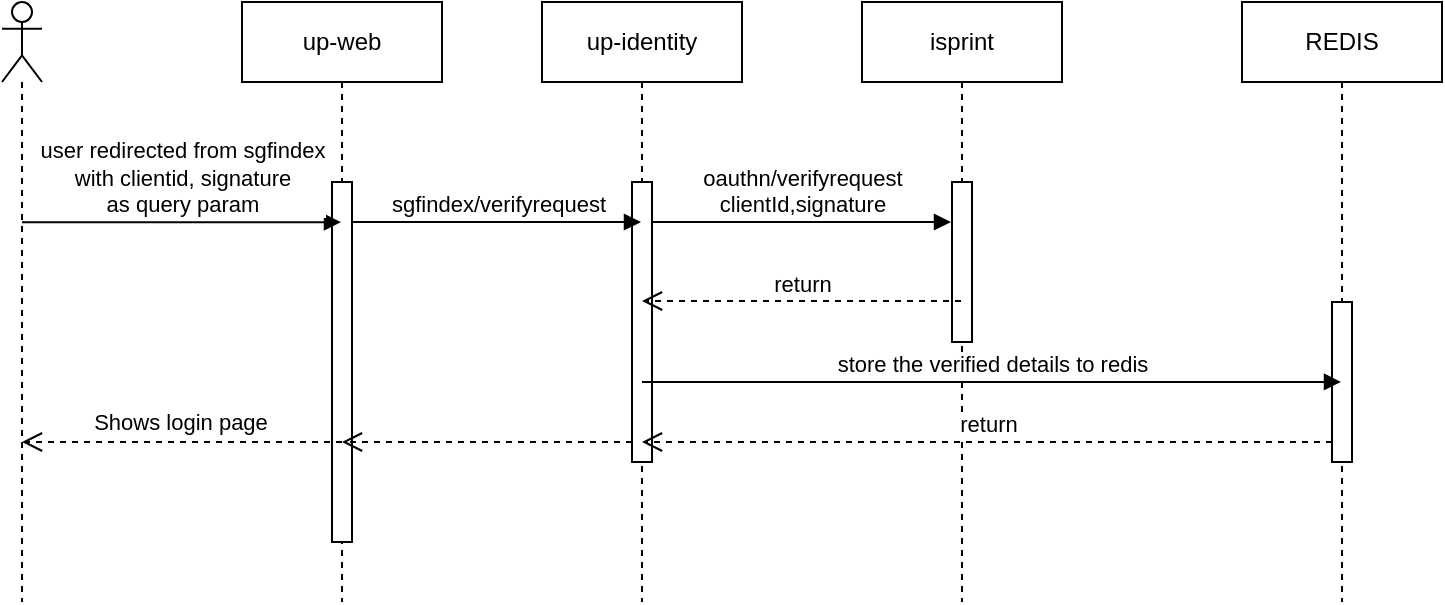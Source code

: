 <mxfile version="22.1.17" type="github" pages="3">
  <diagram name="Page-1" id="0a-kXXliiW2lC1thkJgB">
    <mxGraphModel dx="936" dy="493" grid="1" gridSize="10" guides="1" tooltips="1" connect="1" arrows="1" fold="1" page="1" pageScale="1" pageWidth="850" pageHeight="1100" math="0" shadow="0">
      <root>
        <mxCell id="0" />
        <mxCell id="1" parent="0" />
        <mxCell id="gY_3PW6hWoYy70ueM9_Y-2" value="" style="shape=umlLifeline;perimeter=lifelinePerimeter;whiteSpace=wrap;html=1;container=1;dropTarget=0;collapsible=0;recursiveResize=0;outlineConnect=0;portConstraint=eastwest;newEdgeStyle={&quot;curved&quot;:0,&quot;rounded&quot;:0};participant=umlActor;" parent="1" vertex="1">
          <mxGeometry x="70" y="80" width="20" height="300" as="geometry" />
        </mxCell>
        <mxCell id="gY_3PW6hWoYy70ueM9_Y-3" value="up-web" style="shape=umlLifeline;perimeter=lifelinePerimeter;whiteSpace=wrap;html=1;container=1;dropTarget=0;collapsible=0;recursiveResize=0;outlineConnect=0;portConstraint=eastwest;newEdgeStyle={&quot;curved&quot;:0,&quot;rounded&quot;:0};" parent="1" vertex="1">
          <mxGeometry x="190" y="80" width="100" height="300" as="geometry" />
        </mxCell>
        <mxCell id="MDM_OXRqNozewHoBlxRo-4" value="" style="html=1;points=[[0,0,0,0,5],[0,1,0,0,-5],[1,0,0,0,5],[1,1,0,0,-5]];perimeter=orthogonalPerimeter;outlineConnect=0;targetShapes=umlLifeline;portConstraint=eastwest;newEdgeStyle={&quot;curved&quot;:0,&quot;rounded&quot;:0};" parent="gY_3PW6hWoYy70ueM9_Y-3" vertex="1">
          <mxGeometry x="45" y="90" width="10" height="180" as="geometry" />
        </mxCell>
        <mxCell id="gY_3PW6hWoYy70ueM9_Y-4" value="up-identity" style="shape=umlLifeline;perimeter=lifelinePerimeter;whiteSpace=wrap;html=1;container=1;dropTarget=0;collapsible=0;recursiveResize=0;outlineConnect=0;portConstraint=eastwest;newEdgeStyle={&quot;curved&quot;:0,&quot;rounded&quot;:0};" parent="1" vertex="1">
          <mxGeometry x="340" y="80" width="100" height="300" as="geometry" />
        </mxCell>
        <mxCell id="MDM_OXRqNozewHoBlxRo-6" value="" style="html=1;points=[[0,0,0,0,5],[0,1,0,0,-5],[1,0,0,0,5],[1,1,0,0,-5]];perimeter=orthogonalPerimeter;outlineConnect=0;targetShapes=umlLifeline;portConstraint=eastwest;newEdgeStyle={&quot;curved&quot;:0,&quot;rounded&quot;:0};" parent="gY_3PW6hWoYy70ueM9_Y-4" vertex="1">
          <mxGeometry x="45" y="90" width="10" height="140" as="geometry" />
        </mxCell>
        <mxCell id="gY_3PW6hWoYy70ueM9_Y-5" value="isprint" style="shape=umlLifeline;perimeter=lifelinePerimeter;whiteSpace=wrap;html=1;container=1;dropTarget=0;collapsible=0;recursiveResize=0;outlineConnect=0;portConstraint=eastwest;newEdgeStyle={&quot;curved&quot;:0,&quot;rounded&quot;:0};" parent="1" vertex="1">
          <mxGeometry x="500" y="80" width="100" height="300" as="geometry" />
        </mxCell>
        <mxCell id="MDM_OXRqNozewHoBlxRo-8" value="" style="html=1;points=[[0,0,0,0,5],[0,1,0,0,-5],[1,0,0,0,5],[1,1,0,0,-5]];perimeter=orthogonalPerimeter;outlineConnect=0;targetShapes=umlLifeline;portConstraint=eastwest;newEdgeStyle={&quot;curved&quot;:0,&quot;rounded&quot;:0};" parent="gY_3PW6hWoYy70ueM9_Y-5" vertex="1">
          <mxGeometry x="45" y="90" width="10" height="80" as="geometry" />
        </mxCell>
        <mxCell id="gY_3PW6hWoYy70ueM9_Y-6" value="REDIS" style="shape=umlLifeline;perimeter=lifelinePerimeter;whiteSpace=wrap;html=1;container=1;dropTarget=0;collapsible=0;recursiveResize=0;outlineConnect=0;portConstraint=eastwest;newEdgeStyle={&quot;curved&quot;:0,&quot;rounded&quot;:0};" parent="1" vertex="1">
          <mxGeometry x="690" y="80" width="100" height="300" as="geometry" />
        </mxCell>
        <mxCell id="MDM_OXRqNozewHoBlxRo-11" value="" style="html=1;points=[[0,0,0,0,5],[0,1,0,0,-5],[1,0,0,0,5],[1,1,0,0,-5]];perimeter=orthogonalPerimeter;outlineConnect=0;targetShapes=umlLifeline;portConstraint=eastwest;newEdgeStyle={&quot;curved&quot;:0,&quot;rounded&quot;:0};" parent="gY_3PW6hWoYy70ueM9_Y-6" vertex="1">
          <mxGeometry x="45" y="150" width="10" height="80" as="geometry" />
        </mxCell>
        <mxCell id="MDM_OXRqNozewHoBlxRo-5" value="user redirected from sgfindex&lt;br&gt;with clientid, signature&lt;br&gt;as query param" style="html=1;verticalAlign=bottom;endArrow=block;curved=0;rounded=0;exitX=0.5;exitY=0.367;exitDx=0;exitDy=0;exitPerimeter=0;" parent="1" source="gY_3PW6hWoYy70ueM9_Y-2" target="gY_3PW6hWoYy70ueM9_Y-3" edge="1">
          <mxGeometry width="80" relative="1" as="geometry">
            <mxPoint x="90" y="190" as="sourcePoint" />
            <mxPoint x="170" y="190" as="targetPoint" />
          </mxGeometry>
        </mxCell>
        <mxCell id="MDM_OXRqNozewHoBlxRo-7" value="sgfindex/verifyrequest" style="html=1;verticalAlign=bottom;endArrow=block;curved=0;rounded=0;" parent="1" edge="1">
          <mxGeometry width="80" relative="1" as="geometry">
            <mxPoint x="245" y="190" as="sourcePoint" />
            <mxPoint x="389.5" y="190" as="targetPoint" />
          </mxGeometry>
        </mxCell>
        <mxCell id="MDM_OXRqNozewHoBlxRo-9" value="oauthn/verifyrequest&lt;br&gt;clientId,signature" style="html=1;verticalAlign=bottom;endArrow=block;curved=0;rounded=0;" parent="1" source="MDM_OXRqNozewHoBlxRo-6" edge="1">
          <mxGeometry width="80" relative="1" as="geometry">
            <mxPoint x="400" y="190" as="sourcePoint" />
            <mxPoint x="544.5" y="190" as="targetPoint" />
          </mxGeometry>
        </mxCell>
        <mxCell id="MDM_OXRqNozewHoBlxRo-10" value="return" style="html=1;verticalAlign=bottom;endArrow=open;dashed=1;endSize=8;curved=0;rounded=0;" parent="1" source="gY_3PW6hWoYy70ueM9_Y-5" edge="1">
          <mxGeometry relative="1" as="geometry">
            <mxPoint x="470" y="229.5" as="sourcePoint" />
            <mxPoint x="390" y="229.5" as="targetPoint" />
          </mxGeometry>
        </mxCell>
        <mxCell id="MDM_OXRqNozewHoBlxRo-12" value="store the verified details to redis" style="html=1;verticalAlign=bottom;endArrow=block;curved=0;rounded=0;exitX=0.5;exitY=0.714;exitDx=0;exitDy=0;exitPerimeter=0;" parent="1" source="MDM_OXRqNozewHoBlxRo-6" target="gY_3PW6hWoYy70ueM9_Y-6" edge="1">
          <mxGeometry width="80" relative="1" as="geometry">
            <mxPoint x="400" y="270" as="sourcePoint" />
            <mxPoint x="549.5" y="270" as="targetPoint" />
          </mxGeometry>
        </mxCell>
        <mxCell id="MDM_OXRqNozewHoBlxRo-13" value="return" style="html=1;verticalAlign=bottom;endArrow=open;dashed=1;endSize=8;curved=0;rounded=0;" parent="1" source="MDM_OXRqNozewHoBlxRo-11" edge="1">
          <mxGeometry relative="1" as="geometry">
            <mxPoint x="550" y="300.5" as="sourcePoint" />
            <mxPoint x="390" y="300" as="targetPoint" />
          </mxGeometry>
        </mxCell>
        <mxCell id="MDM_OXRqNozewHoBlxRo-14" value="&#xa;&lt;span style=&quot;color: rgba(0, 0, 0, 0); font-family: monospace; font-size: 0px; font-style: normal; font-variant-ligatures: normal; font-variant-caps: normal; font-weight: 400; letter-spacing: normal; orphans: 2; text-align: start; text-indent: 0px; text-transform: none; widows: 2; word-spacing: 0px; -webkit-text-stroke-width: 0px; background-color: rgb(251, 251, 251); text-decoration-thickness: initial; text-decoration-style: initial; text-decoration-color: initial; float: none; display: inline !important;&quot;&gt;&amp;nbsp;&lt;/span&gt;&#xa;&#xa;" style="html=1;verticalAlign=bottom;endArrow=open;dashed=1;endSize=8;curved=0;rounded=0;" parent="1" source="MDM_OXRqNozewHoBlxRo-6" edge="1">
          <mxGeometry relative="1" as="geometry">
            <mxPoint x="360" y="300" as="sourcePoint" />
            <mxPoint x="240" y="300" as="targetPoint" />
          </mxGeometry>
        </mxCell>
        <mxCell id="MDM_OXRqNozewHoBlxRo-15" value="&#xa;&lt;span style=&quot;color: rgba(0, 0, 0, 0); font-family: monospace; font-size: 0px; font-style: normal; font-variant-ligatures: normal; font-variant-caps: normal; font-weight: 400; letter-spacing: normal; orphans: 2; text-align: start; text-indent: 0px; text-transform: none; widows: 2; word-spacing: 0px; -webkit-text-stroke-width: 0px; background-color: rgb(251, 251, 251); text-decoration-thickness: initial; text-decoration-style: initial; text-decoration-color: initial; float: none; display: inline !important;&quot;&gt;&amp;nbsp;&lt;/span&gt;&#xa;&#xa;" style="html=1;verticalAlign=bottom;endArrow=open;dashed=1;endSize=8;curved=0;rounded=0;" parent="1" edge="1">
          <mxGeometry relative="1" as="geometry">
            <mxPoint x="240" y="300" as="sourcePoint" />
            <mxPoint x="80" y="300" as="targetPoint" />
          </mxGeometry>
        </mxCell>
        <mxCell id="MDM_OXRqNozewHoBlxRo-16" value="Shows login page" style="edgeLabel;html=1;align=center;verticalAlign=middle;resizable=0;points=[];" parent="MDM_OXRqNozewHoBlxRo-15" vertex="1" connectable="0">
          <mxGeometry x="0.013" y="-10" relative="1" as="geometry">
            <mxPoint as="offset" />
          </mxGeometry>
        </mxCell>
      </root>
    </mxGraphModel>
  </diagram>
  <diagram id="Ne95vPVEeLTjiCiWIxZj" name="Page-2">
    <mxGraphModel dx="936" dy="493" grid="1" gridSize="10" guides="1" tooltips="1" connect="1" arrows="1" fold="1" page="1" pageScale="1" pageWidth="850" pageHeight="1100" math="0" shadow="0">
      <root>
        <mxCell id="0" />
        <mxCell id="1" parent="0" />
      </root>
    </mxGraphModel>
  </diagram>
  <diagram id="xOD8XSLN_RSJ3HXvAGJj" name="Page-3">
    <mxGraphModel dx="936" dy="493" grid="1" gridSize="10" guides="1" tooltips="1" connect="1" arrows="1" fold="1" page="1" pageScale="1" pageWidth="850" pageHeight="1100" math="0" shadow="0">
      <root>
        <mxCell id="0" />
        <mxCell id="1" parent="0" />
        <mxCell id="r7dPWTgSB13ry-8cWrX_-1" value="" style="shape=umlLifeline;perimeter=lifelinePerimeter;whiteSpace=wrap;html=1;container=1;dropTarget=0;collapsible=0;recursiveResize=0;outlineConnect=0;portConstraint=eastwest;newEdgeStyle={&quot;curved&quot;:0,&quot;rounded&quot;:0};participant=umlActor;fontColor=#00994D;fontSize=9;" vertex="1" parent="1">
          <mxGeometry x="50" y="60" width="20" height="990" as="geometry" />
        </mxCell>
        <mxCell id="r7dPWTgSB13ry-8cWrX_-2" value="Identity" style="shape=umlLifeline;perimeter=lifelinePerimeter;whiteSpace=wrap;html=1;container=1;dropTarget=0;collapsible=0;recursiveResize=0;outlineConnect=0;portConstraint=eastwest;newEdgeStyle={&quot;curved&quot;:0,&quot;rounded&quot;:0};fontColor=#00994D;fontSize=9;" vertex="1" parent="1">
          <mxGeometry x="180" y="30" width="100" height="1030" as="geometry" />
        </mxCell>
        <mxCell id="r7dPWTgSB13ry-8cWrX_-3" value="" style="html=1;points=[[0,0,0,0,5],[0,1,0,0,-5],[1,0,0,0,5],[1,1,0,0,-5]];perimeter=orthogonalPerimeter;outlineConnect=0;targetShapes=umlLifeline;portConstraint=eastwest;newEdgeStyle={&quot;curved&quot;:0,&quot;rounded&quot;:0};fontColor=#00994D;fontSize=9;" vertex="1" parent="r7dPWTgSB13ry-8cWrX_-2">
          <mxGeometry x="45" y="97" width="10" height="80" as="geometry" />
        </mxCell>
        <mxCell id="r7dPWTgSB13ry-8cWrX_-4" value="" style="html=1;points=[[0,0,0,0,5],[0,1,0,0,-5],[1,0,0,0,5],[1,1,0,0,-5]];perimeter=orthogonalPerimeter;outlineConnect=0;targetShapes=umlLifeline;portConstraint=eastwest;newEdgeStyle={&quot;curved&quot;:0,&quot;rounded&quot;:0};fontColor=#00994D;fontSize=9;" vertex="1" parent="r7dPWTgSB13ry-8cWrX_-2">
          <mxGeometry x="45" y="250" width="10" height="600" as="geometry" />
        </mxCell>
        <mxCell id="r7dPWTgSB13ry-8cWrX_-5" value="" style="html=1;points=[[0,0,0,0,5],[0,1,0,0,-5],[1,0,0,0,5],[1,1,0,0,-5]];perimeter=orthogonalPerimeter;outlineConnect=0;targetShapes=umlLifeline;portConstraint=eastwest;newEdgeStyle={&quot;curved&quot;:0,&quot;rounded&quot;:0};fontColor=#00994D;fontSize=9;" vertex="1" parent="r7dPWTgSB13ry-8cWrX_-2">
          <mxGeometry x="45" y="880" width="10" height="80" as="geometry" />
        </mxCell>
        <mxCell id="r7dPWTgSB13ry-8cWrX_-6" value="iSprint" style="shape=umlLifeline;perimeter=lifelinePerimeter;whiteSpace=wrap;html=1;container=1;dropTarget=0;collapsible=0;recursiveResize=0;outlineConnect=0;portConstraint=eastwest;newEdgeStyle={&quot;curved&quot;:0,&quot;rounded&quot;:0};fontColor=#00994D;fontSize=9;" vertex="1" parent="1">
          <mxGeometry x="325" y="30" width="100" height="1020" as="geometry" />
        </mxCell>
        <mxCell id="r7dPWTgSB13ry-8cWrX_-7" value="" style="html=1;points=[[0,0,0,0,5],[0,1,0,0,-5],[1,0,0,0,5],[1,1,0,0,-5]];perimeter=orthogonalPerimeter;outlineConnect=0;targetShapes=umlLifeline;portConstraint=eastwest;newEdgeStyle={&quot;curved&quot;:0,&quot;rounded&quot;:0};fontColor=#00994D;fontSize=9;" vertex="1" parent="r7dPWTgSB13ry-8cWrX_-6">
          <mxGeometry x="45" y="97" width="10" height="80" as="geometry" />
        </mxCell>
        <mxCell id="r7dPWTgSB13ry-8cWrX_-8" value="" style="html=1;points=[[0,0,0,0,5],[0,1,0,0,-5],[1,0,0,0,5],[1,1,0,0,-5]];perimeter=orthogonalPerimeter;outlineConnect=0;targetShapes=umlLifeline;portConstraint=eastwest;newEdgeStyle={&quot;curved&quot;:0,&quot;rounded&quot;:0};fontColor=#00994D;fontSize=9;" vertex="1" parent="r7dPWTgSB13ry-8cWrX_-6">
          <mxGeometry x="45" y="250" width="10" height="80" as="geometry" />
        </mxCell>
        <mxCell id="r7dPWTgSB13ry-8cWrX_-9" value="" style="html=1;points=[[0,0,0,0,5],[0,1,0,0,-5],[1,0,0,0,5],[1,1,0,0,-5]];perimeter=orthogonalPerimeter;outlineConnect=0;targetShapes=umlLifeline;portConstraint=eastwest;newEdgeStyle={&quot;curved&quot;:0,&quot;rounded&quot;:0};fontColor=#00994D;fontSize=9;" vertex="1" parent="r7dPWTgSB13ry-8cWrX_-6">
          <mxGeometry x="45" y="670" width="10" height="170" as="geometry" />
        </mxCell>
        <mxCell id="r7dPWTgSB13ry-8cWrX_-11" value="RDS" style="shape=umlLifeline;perimeter=lifelinePerimeter;whiteSpace=wrap;html=1;container=1;dropTarget=0;collapsible=0;recursiveResize=0;outlineConnect=0;portConstraint=eastwest;newEdgeStyle={&quot;curved&quot;:0,&quot;rounded&quot;:0};fontColor=#00994D;fontSize=9;" vertex="1" parent="1">
          <mxGeometry x="490" y="30" width="100" height="990" as="geometry" />
        </mxCell>
        <mxCell id="r7dPWTgSB13ry-8cWrX_-12" value="" style="html=1;points=[[0,0,0,0,5],[0,1,0,0,-5],[1,0,0,0,5],[1,1,0,0,-5]];perimeter=orthogonalPerimeter;outlineConnect=0;targetShapes=umlLifeline;portConstraint=eastwest;newEdgeStyle={&quot;curved&quot;:0,&quot;rounded&quot;:0};fontColor=#00994D;fontSize=9;" vertex="1" parent="r7dPWTgSB13ry-8cWrX_-11">
          <mxGeometry x="45" y="350" width="10" height="80" as="geometry" />
        </mxCell>
        <mxCell id="r7dPWTgSB13ry-8cWrX_-13" value="Entity" style="shape=umlLifeline;perimeter=lifelinePerimeter;whiteSpace=wrap;html=1;container=1;dropTarget=0;collapsible=0;recursiveResize=0;outlineConnect=0;portConstraint=eastwest;newEdgeStyle={&quot;curved&quot;:0,&quot;rounded&quot;:0};fontColor=#00994D;fontSize=9;" vertex="1" parent="1">
          <mxGeometry x="620" y="30" width="100" height="990" as="geometry" />
        </mxCell>
        <mxCell id="r7dPWTgSB13ry-8cWrX_-14" value="" style="html=1;points=[[0,0,0,0,5],[0,1,0,0,-5],[1,0,0,0,5],[1,1,0,0,-5]];perimeter=orthogonalPerimeter;outlineConnect=0;targetShapes=umlLifeline;portConstraint=eastwest;newEdgeStyle={&quot;curved&quot;:0,&quot;rounded&quot;:0};fontColor=#00994D;fontSize=9;" vertex="1" parent="r7dPWTgSB13ry-8cWrX_-13">
          <mxGeometry x="45" y="550" width="10" height="80" as="geometry" />
        </mxCell>
        <mxCell id="r7dPWTgSB13ry-8cWrX_-15" value="&lt;font style=&quot;font-size: 9px;&quot;&gt;identity/v1/public/preauthenticate(GET)&lt;/font&gt;" style="html=1;verticalAlign=bottom;endArrow=block;curved=0;rounded=0;entryX=0;entryY=0;entryDx=0;entryDy=5;fontColor=#00994D;fontSize=9;" edge="1" parent="1" source="r7dPWTgSB13ry-8cWrX_-1" target="r7dPWTgSB13ry-8cWrX_-3">
          <mxGeometry relative="1" as="geometry">
            <mxPoint x="130" y="185" as="sourcePoint" />
          </mxGeometry>
        </mxCell>
        <mxCell id="r7dPWTgSB13ry-8cWrX_-16" value="return" style="html=1;verticalAlign=bottom;endArrow=open;dashed=1;endSize=8;curved=0;rounded=0;exitX=0;exitY=1;exitDx=0;exitDy=-5;fontColor=#00994D;fontSize=9;" edge="1" parent="1" source="r7dPWTgSB13ry-8cWrX_-3" target="r7dPWTgSB13ry-8cWrX_-1">
          <mxGeometry relative="1" as="geometry">
            <mxPoint x="130" y="255" as="targetPoint" />
          </mxGeometry>
        </mxCell>
        <mxCell id="r7dPWTgSB13ry-8cWrX_-17" value="&lt;font style=&quot;font-size: 9px;&quot;&gt;authn/preauthenticate&lt;/font&gt;" style="html=1;verticalAlign=bottom;endArrow=block;curved=0;rounded=0;entryX=0;entryY=0;entryDx=0;entryDy=5;fontColor=#00994D;fontSize=9;" edge="1" parent="1" source="r7dPWTgSB13ry-8cWrX_-3" target="r7dPWTgSB13ry-8cWrX_-7">
          <mxGeometry relative="1" as="geometry">
            <mxPoint x="220" y="172" as="sourcePoint" />
          </mxGeometry>
        </mxCell>
        <mxCell id="r7dPWTgSB13ry-8cWrX_-18" value="&lt;font style=&quot;font-size: 9px;&quot;&gt;challengeToken,&lt;br style=&quot;font-size: 9px;&quot;&gt;e2eeSid&lt;br style=&quot;font-size: 9px;&quot;&gt;pubKey&lt;br style=&quot;font-size: 9px;&quot;&gt;serverRandom&lt;/font&gt;" style="html=1;verticalAlign=bottom;endArrow=open;dashed=1;endSize=8;curved=0;rounded=0;exitX=0;exitY=1;exitDx=0;exitDy=-5;entryX=1;entryY=1;entryDx=0;entryDy=-5;entryPerimeter=0;fontColor=#00994D;fontSize=9;" edge="1" parent="1" source="r7dPWTgSB13ry-8cWrX_-7" target="r7dPWTgSB13ry-8cWrX_-3">
          <mxGeometry relative="1" as="geometry">
            <mxPoint x="220" y="242" as="targetPoint" />
          </mxGeometry>
        </mxCell>
        <mxCell id="r7dPWTgSB13ry-8cWrX_-19" value="&lt;font style=&quot;font-size: 9px;&quot;&gt;identity/v1/login(POST)&lt;br style=&quot;font-size: 9px;&quot;&gt;challengeToken,&lt;br style=&quot;font-size: 9px;&quot;&gt;email&lt;br style=&quot;font-size: 9px;&quot;&gt;password &lt;br style=&quot;font-size: 9px;&quot;&gt;(encrypt using params &lt;br&gt;from preauthenticate)&lt;/font&gt;" style="html=1;verticalAlign=bottom;endArrow=block;curved=0;rounded=0;entryX=0;entryY=0;entryDx=0;entryDy=5;fontColor=#00994D;fontSize=9;" edge="1" parent="1" source="r7dPWTgSB13ry-8cWrX_-1" target="r7dPWTgSB13ry-8cWrX_-4">
          <mxGeometry relative="1" as="geometry">
            <mxPoint x="50" y="325" as="sourcePoint" />
          </mxGeometry>
        </mxCell>
        <mxCell id="r7dPWTgSB13ry-8cWrX_-20" value="&lt;font style=&quot;font-size: 9px;&quot;&gt;query/user/findById&lt;br style=&quot;font-size: 9px;&quot;&gt;pass -&amp;gt; email id&lt;br style=&quot;font-size: 9px;&quot;&gt;&lt;/font&gt;" style="html=1;verticalAlign=bottom;endArrow=block;curved=0;rounded=0;exitX=1;exitY=0;exitDx=0;exitDy=5;exitPerimeter=0;entryX=0;entryY=0;entryDx=0;entryDy=5;entryPerimeter=0;fontColor=#00994D;fontSize=9;" edge="1" parent="1" source="r7dPWTgSB13ry-8cWrX_-4" target="r7dPWTgSB13ry-8cWrX_-8">
          <mxGeometry relative="1" as="geometry">
            <mxPoint x="260" y="330" as="sourcePoint" />
            <mxPoint x="330" y="325" as="targetPoint" />
          </mxGeometry>
        </mxCell>
        <mxCell id="r7dPWTgSB13ry-8cWrX_-21" value="&lt;span style=&quot;font-size: 9px;&quot;&gt;get user details&lt;/span&gt;" style="html=1;verticalAlign=bottom;endArrow=open;dashed=1;endSize=8;curved=0;rounded=0;exitX=0;exitY=1;exitDx=0;exitDy=-5;entryX=1;entryY=1;entryDx=0;entryDy=-5;entryPerimeter=0;fontColor=#00994D;fontSize=9;" edge="1" parent="1">
          <mxGeometry relative="1" as="geometry">
            <mxPoint x="234" y="340" as="targetPoint" />
            <mxPoint x="364" y="340" as="sourcePoint" />
          </mxGeometry>
        </mxCell>
        <mxCell id="r7dPWTgSB13ry-8cWrX_-22" value="&lt;font style=&quot;font-size: 9px;&quot;&gt;find the user record using &lt;br style=&quot;font-size: 9px;&quot;&gt;uuid from isprint&lt;br style=&quot;font-size: 9px;&quot;&gt;&lt;/font&gt;" style="html=1;verticalAlign=bottom;endArrow=block;curved=0;rounded=0;fontColor=#00994D;fontSize=9;" edge="1" parent="1">
          <mxGeometry relative="1" as="geometry">
            <mxPoint x="235" y="447" as="sourcePoint" />
            <mxPoint x="535" y="447" as="targetPoint" />
          </mxGeometry>
        </mxCell>
        <mxCell id="r7dPWTgSB13ry-8cWrX_-23" value="return" style="html=1;verticalAlign=bottom;endArrow=open;dashed=1;endSize=8;rounded=0;entryX=0.925;entryY=0.55;entryDx=0;entryDy=0;entryPerimeter=0;strokeColor=default;edgeStyle=orthogonalEdgeStyle;fontColor=#00994D;fontSize=9;" edge="1" parent="1" target="r7dPWTgSB13ry-8cWrX_-26">
          <mxGeometry x="0.004" relative="1" as="geometry">
            <mxPoint x="535" y="480" as="sourcePoint" />
            <mxPoint x="420" y="510" as="targetPoint" />
            <Array as="points">
              <mxPoint x="535" y="481" />
              <mxPoint x="478" y="481" />
              <mxPoint x="478" y="480" />
              <mxPoint x="470" y="480" />
              <mxPoint x="470" y="545" />
            </Array>
            <mxPoint as="offset" />
          </mxGeometry>
        </mxCell>
        <mxCell id="r7dPWTgSB13ry-8cWrX_-24" style="rounded=0;orthogonalLoop=1;jettySize=auto;html=1;exitX=0;exitY=0.5;exitDx=0;exitDy=0;fontColor=#00994D;fontSize=9;" edge="1" parent="1" source="r7dPWTgSB13ry-8cWrX_-26" target="r7dPWTgSB13ry-8cWrX_-4">
          <mxGeometry relative="1" as="geometry" />
        </mxCell>
        <mxCell id="r7dPWTgSB13ry-8cWrX_-25" style="edgeStyle=orthogonalEdgeStyle;rounded=0;orthogonalLoop=1;jettySize=auto;html=1;exitX=0.5;exitY=0;exitDx=0;exitDy=0;dashed=1;fontColor=#00994D;fontSize=9;" edge="1" parent="1" source="r7dPWTgSB13ry-8cWrX_-26" target="r7dPWTgSB13ry-8cWrX_-1">
          <mxGeometry relative="1" as="geometry">
            <Array as="points">
              <mxPoint x="360" y="470" />
            </Array>
          </mxGeometry>
        </mxCell>
        <mxCell id="r7dPWTgSB13ry-8cWrX_-26" value="&lt;font style=&quot;font-size: 9px;&quot;&gt;Check if the uuid &lt;br style=&quot;font-size: 9px;&quot;&gt;is available and&lt;br style=&quot;font-size: 9px;&quot;&gt;&amp;nbsp;is active&lt;/font&gt;" style="rhombus;whiteSpace=wrap;html=1;fontColor=#00994D;fontSize=9;" vertex="1" parent="1">
          <mxGeometry x="300" y="490" width="120" height="100" as="geometry" />
        </mxCell>
        <mxCell id="r7dPWTgSB13ry-8cWrX_-27" value="No" style="text;html=1;align=center;verticalAlign=middle;resizable=0;points=[];autosize=1;strokeColor=none;fillColor=none;fontColor=#00994D;fontSize=9;" vertex="1" parent="1">
          <mxGeometry x="300" y="475" width="40" height="20" as="geometry" />
        </mxCell>
        <mxCell id="r7dPWTgSB13ry-8cWrX_-28" value="Yes" style="text;html=1;align=center;verticalAlign=middle;resizable=0;points=[];autosize=1;strokeColor=none;fillColor=none;fontColor=#00994D;fontSize=9;" vertex="1" parent="1">
          <mxGeometry x="250" y="523" width="40" height="20" as="geometry" />
        </mxCell>
        <mxCell id="r7dPWTgSB13ry-8cWrX_-29" value="&lt;span style=&quot;font-family: Helvetica; font-style: normal; font-variant-ligatures: normal; font-variant-caps: normal; font-weight: 400; letter-spacing: normal; orphans: 2; text-align: center; text-indent: 0px; text-transform: none; widows: 2; word-spacing: 0px; -webkit-text-stroke-width: 0px; background-color: rgb(251, 251, 251); text-decoration-thickness: initial; text-decoration-style: initial; text-decoration-color: initial; float: none; display: inline !important; font-size: 9px;&quot;&gt;&lt;font style=&quot;font-size: 9px;&quot;&gt;Show error in UI&lt;/font&gt;&lt;/span&gt;" style="text;whiteSpace=wrap;html=1;fontColor=#00994D;fontSize=9;" vertex="1" parent="1">
          <mxGeometry x="40" y="440" width="120" height="40" as="geometry" />
        </mxCell>
        <mxCell id="r7dPWTgSB13ry-8cWrX_-30" value="&lt;font style=&quot;font-size: 9px;&quot;&gt;Get user details by NRIC&lt;/font&gt;" style="html=1;verticalAlign=bottom;endArrow=block;curved=0;rounded=0;fontColor=#00994D;fontSize=9;" edge="1" parent="1" target="r7dPWTgSB13ry-8cWrX_-14">
          <mxGeometry relative="1" as="geometry">
            <mxPoint x="236" y="600" as="sourcePoint" />
            <mxPoint x="690" y="600" as="targetPoint" />
          </mxGeometry>
        </mxCell>
        <mxCell id="r7dPWTgSB13ry-8cWrX_-31" style="rounded=0;orthogonalLoop=1;jettySize=auto;html=1;exitX=0;exitY=0.5;exitDx=0;exitDy=0;fontColor=#00994D;fontSize=9;entryX=0.5;entryY=0;entryDx=0;entryDy=0;edgeStyle=orthogonalEdgeStyle;" edge="1" parent="1" source="r7dPWTgSB13ry-8cWrX_-32" target="r7dPWTgSB13ry-8cWrX_-46">
          <mxGeometry relative="1" as="geometry" />
        </mxCell>
        <mxCell id="r7dPWTgSB13ry-8cWrX_-32" value="&lt;font style=&quot;font-size: 9px;&quot;&gt;Check if user&amp;nbsp;&lt;br style=&quot;font-size: 9px;&quot;&gt;details available&lt;br style=&quot;font-size: 9px;&quot;&gt;in entity&lt;br style=&quot;font-size: 9px;&quot;&gt;&lt;/font&gt;" style="rhombus;whiteSpace=wrap;html=1;fontColor=#00994D;fontSize=9;" vertex="1" parent="1">
          <mxGeometry x="410" y="660" width="120" height="70" as="geometry" />
        </mxCell>
        <mxCell id="r7dPWTgSB13ry-8cWrX_-33" value="return" style="html=1;verticalAlign=bottom;endArrow=open;dashed=1;endSize=8;rounded=0;entryX=1;entryY=0.5;entryDx=0;entryDy=0;edgeStyle=orthogonalEdgeStyle;fontColor=#00994D;fontSize=9;" edge="1" parent="1" source="r7dPWTgSB13ry-8cWrX_-14" target="r7dPWTgSB13ry-8cWrX_-32">
          <mxGeometry relative="1" as="geometry">
            <mxPoint x="680" y="670" as="sourcePoint" />
            <mxPoint x="600" y="670" as="targetPoint" />
          </mxGeometry>
        </mxCell>
        <mxCell id="r7dPWTgSB13ry-8cWrX_-34" style="edgeStyle=orthogonalEdgeStyle;rounded=0;orthogonalLoop=1;jettySize=auto;html=1;exitX=0.5;exitY=0;exitDx=0;exitDy=0;dashed=1;fontColor=#00994D;fontSize=9;entryX=0.111;entryY=0.75;entryDx=0;entryDy=0;entryPerimeter=0;" edge="1" parent="1" target="r7dPWTgSB13ry-8cWrX_-35">
          <mxGeometry relative="1" as="geometry">
            <mxPoint x="470" y="660" as="sourcePoint" />
            <mxPoint x="290" y="640" as="targetPoint" />
            <Array as="points">
              <mxPoint x="470" y="640" />
            </Array>
          </mxGeometry>
        </mxCell>
        <mxCell id="r7dPWTgSB13ry-8cWrX_-35" value="&lt;font style=&quot;font-size: 9px;&quot;&gt;Show error in ui&lt;/font&gt;" style="text;html=1;align=center;verticalAlign=middle;resizable=0;points=[];autosize=1;strokeColor=none;fillColor=none;fontColor=#00994D;fontSize=9;" vertex="1" parent="1">
          <mxGeometry x="50" y="625" width="90" height="20" as="geometry" />
        </mxCell>
        <mxCell id="r7dPWTgSB13ry-8cWrX_-36" value="&lt;font style=&quot;font-size: 9px;&quot;&gt;Get Mobile no&lt;/font&gt;" style="text;html=1;align=center;verticalAlign=middle;resizable=0;points=[];autosize=1;strokeColor=none;fillColor=none;fontColor=#00994D;fontSize=9;" vertex="1" parent="1">
          <mxGeometry x="280" y="675" width="80" height="20" as="geometry" />
        </mxCell>
        <mxCell id="r7dPWTgSB13ry-8cWrX_-37" value="&lt;font style=&quot;font-size: 9px;&quot;&gt;authn/login&lt;br style=&quot;font-size: 9px;&quot;&gt;generate OTP using &lt;br style=&quot;font-size: 9px;&quot;&gt;entity mobile&lt;/font&gt;" style="html=1;verticalAlign=bottom;endArrow=block;rounded=0;fontColor=#00994D;fontSize=9;exitX=0.5;exitY=1;exitDx=0;exitDy=0;edgeStyle=orthogonalEdgeStyle;" edge="1" parent="1" source="r7dPWTgSB13ry-8cWrX_-46" target="r7dPWTgSB13ry-8cWrX_-9">
          <mxGeometry x="-0.333" width="80" relative="1" as="geometry">
            <mxPoint x="260" y="840" as="sourcePoint" />
            <mxPoint x="320" y="830" as="targetPoint" />
            <Array as="points">
              <mxPoint x="300" y="840" />
            </Array>
            <mxPoint as="offset" />
          </mxGeometry>
        </mxCell>
        <mxCell id="r7dPWTgSB13ry-8cWrX_-38" value="return" style="html=1;verticalAlign=bottom;endArrow=open;dashed=1;endSize=8;curved=0;rounded=0;fontColor=#00994D;fontSize=9;" edge="1" parent="1">
          <mxGeometry relative="1" as="geometry">
            <mxPoint x="365" y="860" as="sourcePoint" />
            <mxPoint x="235" y="860" as="targetPoint" />
          </mxGeometry>
        </mxCell>
        <mxCell id="r7dPWTgSB13ry-8cWrX_-39" value="&lt;font style=&quot;font-size: 9px;&quot;&gt;Show OTP&lt;br style=&quot;font-size: 9px;&quot;&gt;&amp;nbsp;modal to user&lt;/font&gt;" style="html=1;verticalAlign=bottom;endArrow=open;dashed=1;endSize=8;curved=0;rounded=0;fontColor=#00994D;fontSize=9;" edge="1" parent="1">
          <mxGeometry x="1" y="-20" relative="1" as="geometry">
            <mxPoint x="225.5" y="860" as="sourcePoint" />
            <mxPoint x="60" y="860" as="targetPoint" />
            <mxPoint x="1" as="offset" />
          </mxGeometry>
        </mxCell>
        <mxCell id="r7dPWTgSB13ry-8cWrX_-40" value="&lt;font style=&quot;font-size: 9px;&quot;&gt;send&amp;nbsp;&lt;br style=&quot;font-size: 9px;&quot;&gt;sessionToken&lt;/font&gt;" style="text;html=1;align=center;verticalAlign=middle;resizable=0;points=[];autosize=1;strokeColor=none;fillColor=none;fontColor=#00994D;fontSize=9;" vertex="1" parent="1">
          <mxGeometry x="70" y="830" width="80" height="40" as="geometry" />
        </mxCell>
        <mxCell id="r7dPWTgSB13ry-8cWrX_-41" value="&lt;font style=&quot;font-size: 9px;&quot;&gt;login/validateOTP(Post)&lt;br style=&quot;font-size: 9px;&quot;&gt;otp, sessionToken&lt;/font&gt;" style="html=1;verticalAlign=bottom;endArrow=block;curved=0;rounded=0;fontColor=#00994D;fontSize=9;" edge="1" parent="1" target="r7dPWTgSB13ry-8cWrX_-5">
          <mxGeometry width="80" relative="1" as="geometry">
            <mxPoint x="60" y="930" as="sourcePoint" />
            <mxPoint x="180" y="930" as="targetPoint" />
          </mxGeometry>
        </mxCell>
        <mxCell id="r7dPWTgSB13ry-8cWrX_-42" value="&lt;font style=&quot;font-size: 9px;&quot;&gt;get the verified details from redis&lt;br style=&quot;font-size: 9px;&quot;&gt;&lt;/font&gt;" style="html=1;verticalAlign=bottom;endArrow=block;curved=0;rounded=0;fontColor=#00994D;fontSize=9;" edge="1" parent="1" target="r7dPWTgSB13ry-8cWrX_-49">
          <mxGeometry x="0.005" width="80" relative="1" as="geometry">
            <mxPoint x="236" y="931" as="sourcePoint" />
            <mxPoint x="371" y="931" as="targetPoint" />
            <mxPoint as="offset" />
          </mxGeometry>
        </mxCell>
        <mxCell id="r7dPWTgSB13ry-8cWrX_-43" value="Success" style="html=1;verticalAlign=bottom;endArrow=open;dashed=1;endSize=8;curved=0;rounded=0;fontColor=#00994D;fontSize=9;" edge="1" parent="1" source="r7dPWTgSB13ry-8cWrX_-49">
          <mxGeometry relative="1" as="geometry">
            <mxPoint x="370" y="960" as="sourcePoint" />
            <mxPoint x="235.5" y="960" as="targetPoint" />
          </mxGeometry>
        </mxCell>
        <mxCell id="r7dPWTgSB13ry-8cWrX_-44" value="return" style="html=1;verticalAlign=bottom;endArrow=open;dashed=1;endSize=8;curved=0;rounded=0;fontSize=9;fontColor=#00994D;" edge="1" parent="1" target="r7dPWTgSB13ry-8cWrX_-1">
          <mxGeometry relative="1" as="geometry">
            <mxPoint x="230.5" y="960" as="sourcePoint" />
            <mxPoint x="70" y="960" as="targetPoint" />
          </mxGeometry>
        </mxCell>
        <mxCell id="r7dPWTgSB13ry-8cWrX_-46" value="&lt;font style=&quot;font-size: 9px;&quot;&gt;OTP generation limit exceeded?&lt;br style=&quot;font-size: 9px;&quot;&gt;&lt;/font&gt;" style="rhombus;whiteSpace=wrap;html=1;fontColor=#00994D;fontSize=9;" vertex="1" parent="1">
          <mxGeometry x="240" y="720" width="120" height="70" as="geometry" />
        </mxCell>
        <mxCell id="r7dPWTgSB13ry-8cWrX_-47" style="rounded=0;orthogonalLoop=1;jettySize=auto;html=1;dashed=1;fontColor=#00994D;fontSize=9;exitX=0;exitY=0.5;exitDx=0;exitDy=0;" edge="1" parent="1" source="r7dPWTgSB13ry-8cWrX_-46" target="r7dPWTgSB13ry-8cWrX_-1">
          <mxGeometry relative="1" as="geometry">
            <mxPoint x="170" y="750" as="sourcePoint" />
            <mxPoint x="120" y="755" as="targetPoint" />
          </mxGeometry>
        </mxCell>
        <mxCell id="r7dPWTgSB13ry-8cWrX_-48" value="&lt;font style=&quot;font-size: 9px;&quot;&gt;Show error in ui&lt;/font&gt;" style="text;html=1;align=center;verticalAlign=middle;resizable=0;points=[];autosize=1;strokeColor=none;fillColor=none;fontColor=#00994D;fontSize=9;" vertex="1" parent="1">
          <mxGeometry x="65" y="740" width="90" height="20" as="geometry" />
        </mxCell>
        <mxCell id="r7dPWTgSB13ry-8cWrX_-49" value="Redis" style="shape=umlLifeline;perimeter=lifelinePerimeter;whiteSpace=wrap;html=1;container=1;dropTarget=0;collapsible=0;recursiveResize=0;outlineConnect=0;portConstraint=eastwest;newEdgeStyle={&quot;curved&quot;:0,&quot;rounded&quot;:0};fontColor=#00994D;fontSize=9;" vertex="1" parent="1">
          <mxGeometry x="730" y="30" width="100" height="990" as="geometry" />
        </mxCell>
        <mxCell id="r7dPWTgSB13ry-8cWrX_-50" value="" style="html=1;points=[[0,0,0,0,5],[0,1,0,0,-5],[1,0,0,0,5],[1,1,0,0,-5]];perimeter=orthogonalPerimeter;outlineConnect=0;targetShapes=umlLifeline;portConstraint=eastwest;newEdgeStyle={&quot;curved&quot;:0,&quot;rounded&quot;:0};fontColor=#00994D;fontSize=9;" vertex="1" parent="r7dPWTgSB13ry-8cWrX_-49">
          <mxGeometry x="45" y="550" width="10" height="80" as="geometry" />
        </mxCell>
        <mxCell id="r7dPWTgSB13ry-8cWrX_-51" value="&#xa;&lt;span style=&quot;color: rgba(0, 0, 0, 0); font-family: monospace; font-size: 0px; font-style: normal; font-variant-ligatures: normal; font-variant-caps: normal; font-weight: 400; letter-spacing: normal; orphans: 2; text-align: start; text-indent: 0px; text-transform: none; widows: 2; word-spacing: 0px; -webkit-text-stroke-width: 0px; background-color: rgb(251, 251, 251); text-decoration-thickness: initial; text-decoration-style: initial; text-decoration-color: initial; float: none; display: inline !important;&quot;&gt;&amp;nbsp;&lt;/span&gt;&#xa;&#xa;" style="html=1;points=[[0,0,0,0,5],[0,1,0,0,-5],[1,0,0,0,5],[1,1,0,0,-5]];perimeter=orthogonalPerimeter;outlineConnect=0;targetShapes=umlLifeline;portConstraint=eastwest;newEdgeStyle={&quot;curved&quot;:0,&quot;rounded&quot;:0};fontColor=#00994D;fontSize=9;" vertex="1" parent="r7dPWTgSB13ry-8cWrX_-49">
          <mxGeometry x="45" y="880" width="10" height="60" as="geometry" />
        </mxCell>
      </root>
    </mxGraphModel>
  </diagram>
</mxfile>
